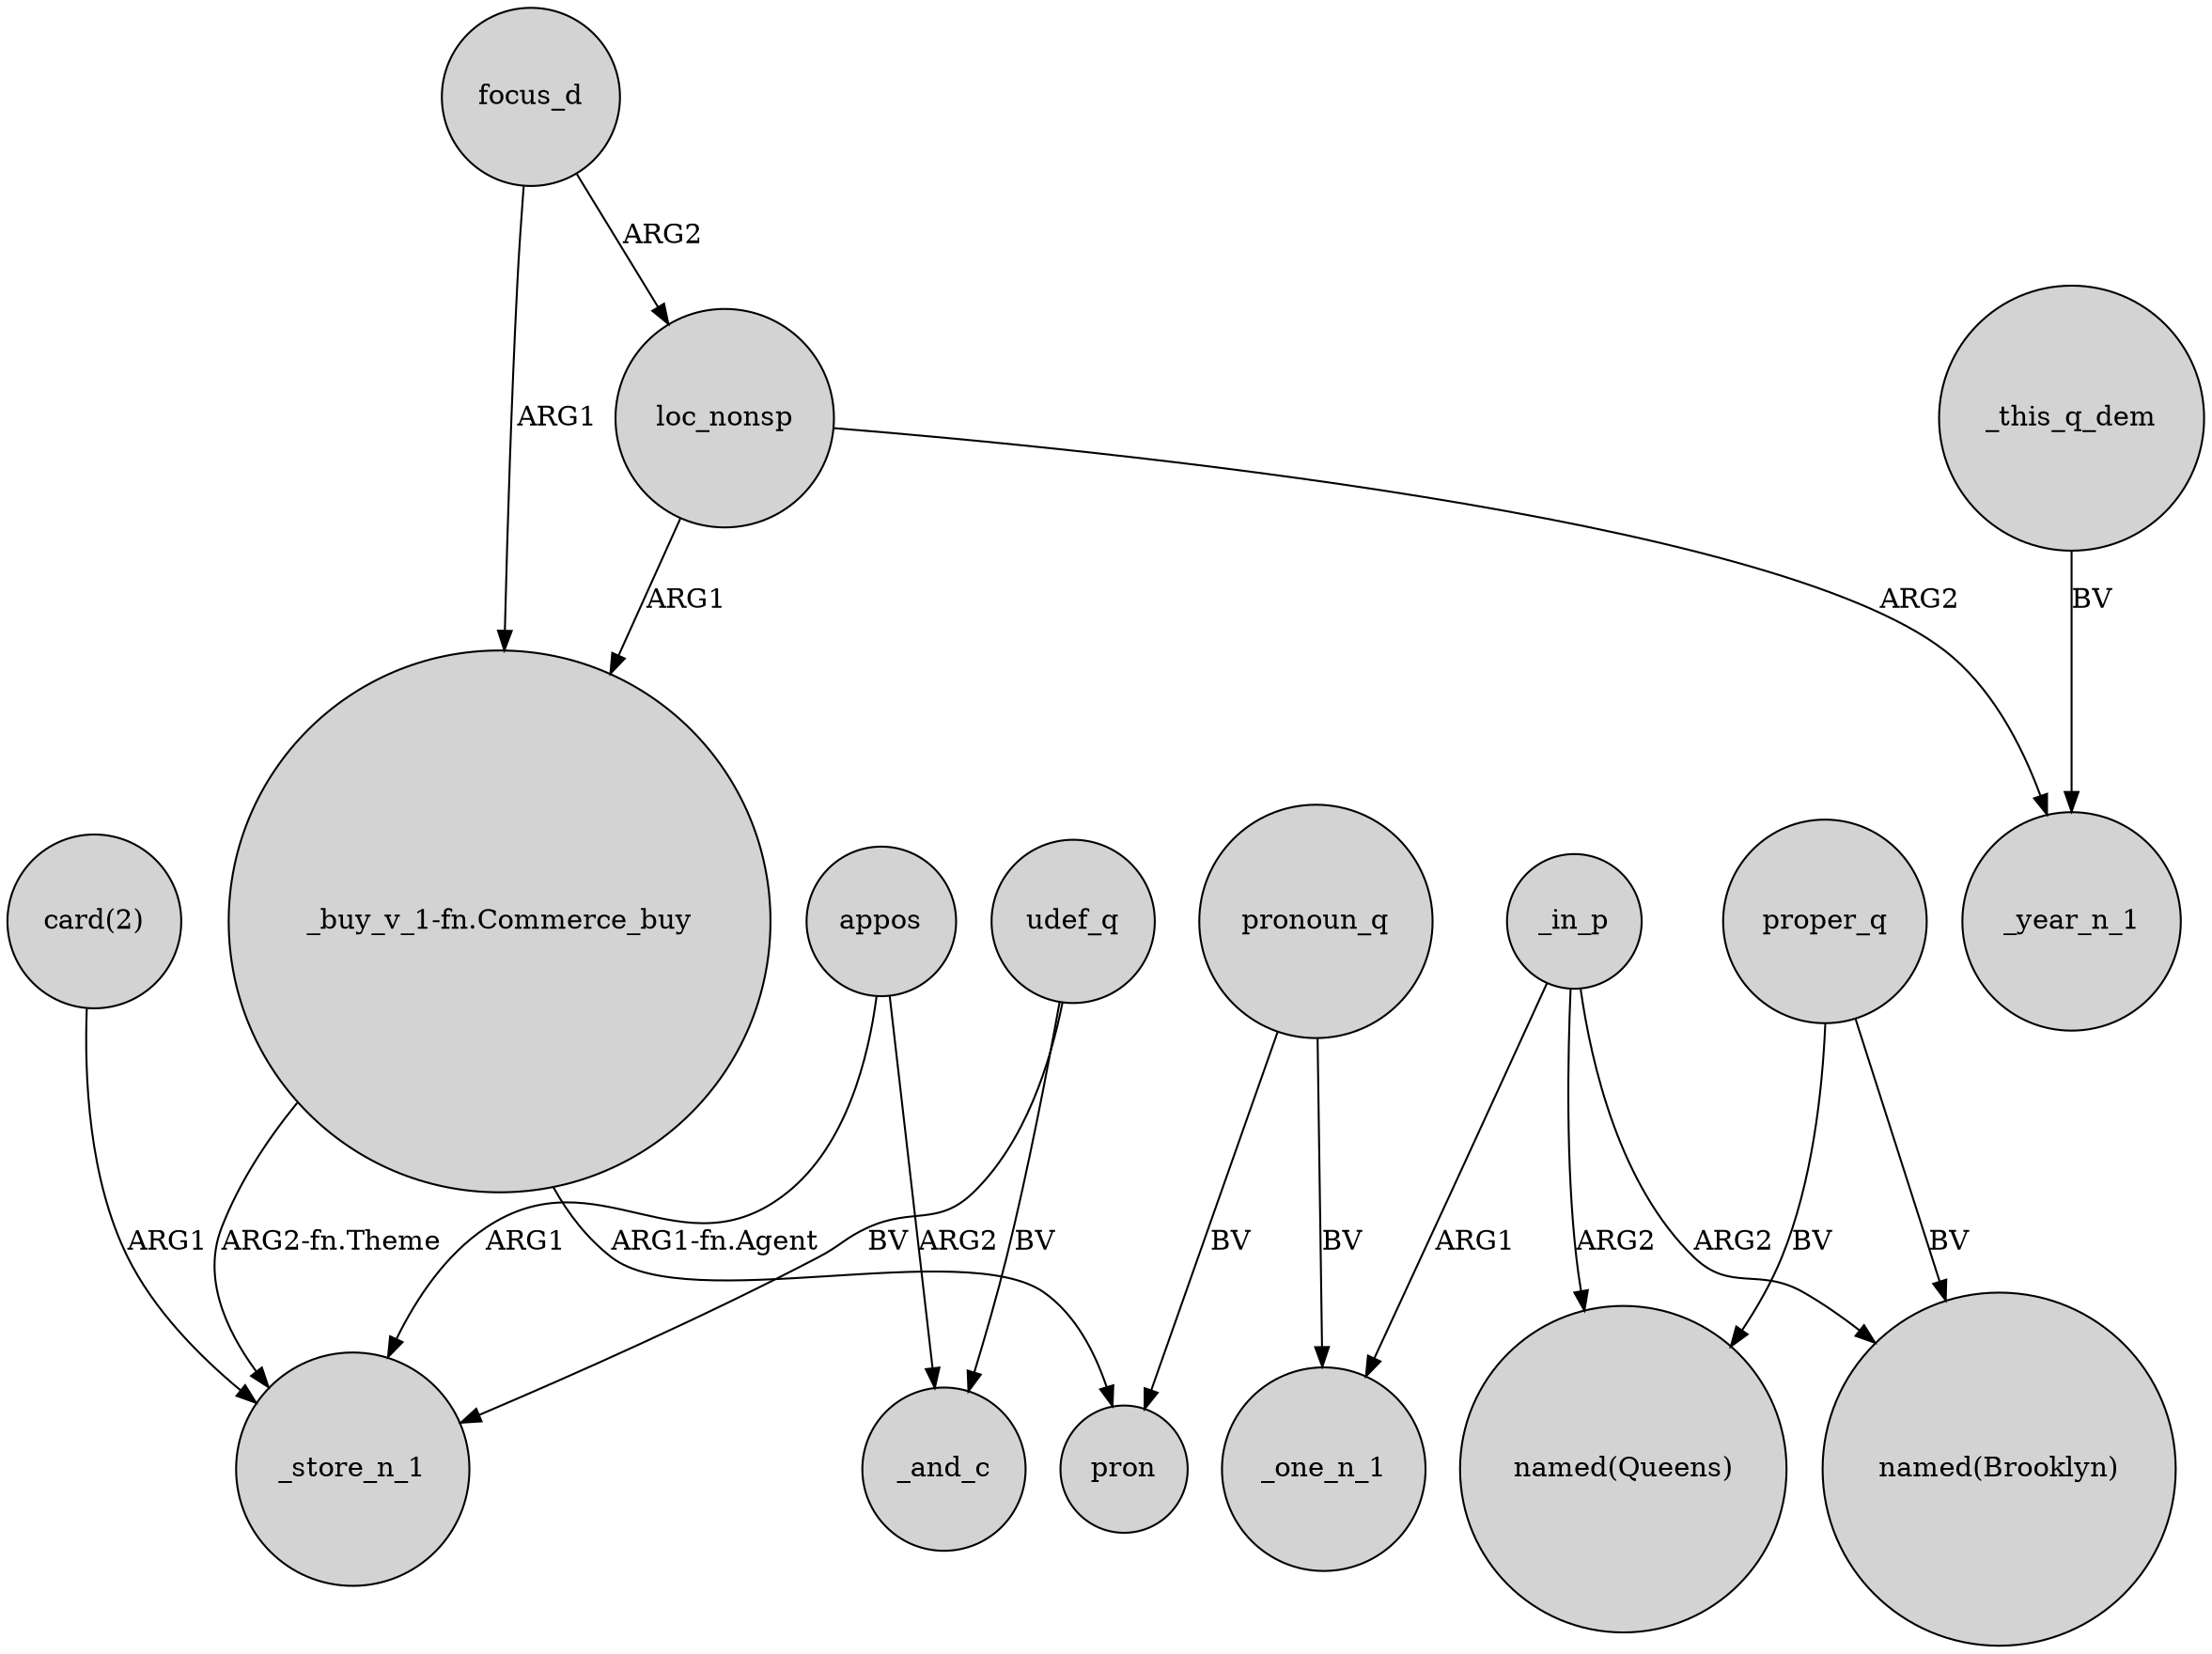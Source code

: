 digraph {
	node [shape=circle style=filled]
	focus_d -> loc_nonsp [label=ARG2]
	"_buy_v_1-fn.Commerce_buy" -> _store_n_1 [label="ARG2-fn.Theme"]
	"card(2)" -> _store_n_1 [label=ARG1]
	_this_q_dem -> _year_n_1 [label=BV]
	"_buy_v_1-fn.Commerce_buy" -> pron [label="ARG1-fn.Agent"]
	proper_q -> "named(Queens)" [label=BV]
	_in_p -> "named(Queens)" [label=ARG2]
	focus_d -> "_buy_v_1-fn.Commerce_buy" [label=ARG1]
	pronoun_q -> pron [label=BV]
	_in_p -> _one_n_1 [label=ARG1]
	appos -> _and_c [label=ARG2]
	loc_nonsp -> _year_n_1 [label=ARG2]
	pronoun_q -> _one_n_1 [label=BV]
	appos -> _store_n_1 [label=ARG1]
	_in_p -> "named(Brooklyn)" [label=ARG2]
	udef_q -> _and_c [label=BV]
	loc_nonsp -> "_buy_v_1-fn.Commerce_buy" [label=ARG1]
	udef_q -> _store_n_1 [label=BV]
	proper_q -> "named(Brooklyn)" [label=BV]
}
